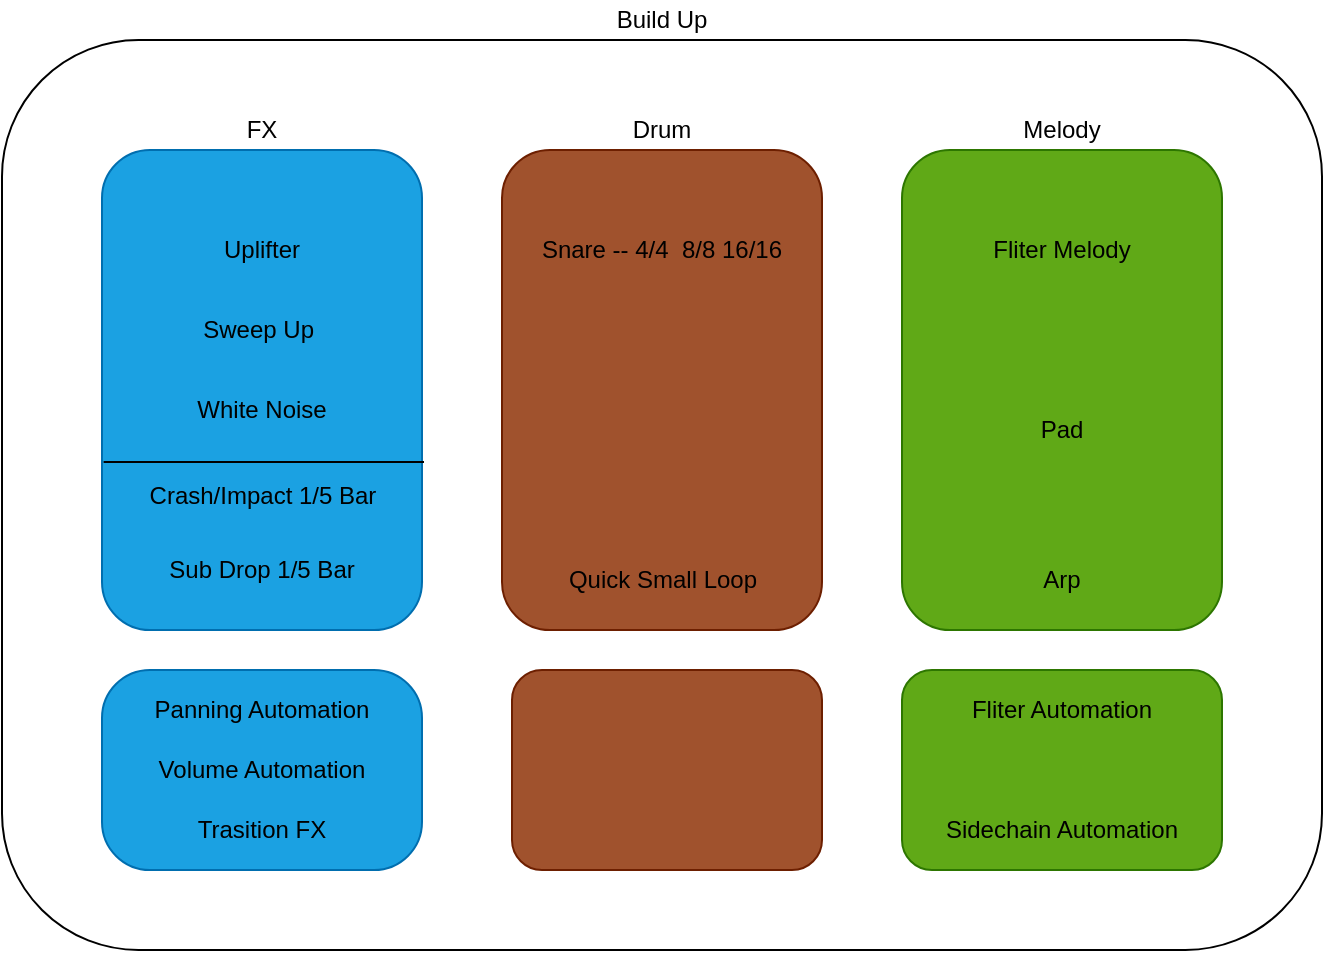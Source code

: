 <mxfile version="13.5.8" type="github"><diagram id="prtHgNgQTEPvFCAcTncT" name="Page-1"><mxGraphModel dx="731" dy="459" grid="1" gridSize="10" guides="1" tooltips="1" connect="1" arrows="1" fold="1" page="1" pageScale="1" pageWidth="827" pageHeight="1169" math="0" shadow="0"><root><mxCell id="0"/><mxCell id="1" parent="0"/><mxCell id="m0RZPSVap7t2fpv9oxeb-20" value="" style="rounded=1;whiteSpace=wrap;html=1;" parent="1" vertex="1"><mxGeometry x="70" y="305" width="660" height="455" as="geometry"/></mxCell><mxCell id="m0RZPSVap7t2fpv9oxeb-1" value="" style="rounded=1;whiteSpace=wrap;html=1;fillColor=#1ba1e2;strokeColor=#006EAF;fontColor=#ffffff;" parent="1" vertex="1"><mxGeometry x="120" y="360" width="160" height="240" as="geometry"/></mxCell><mxCell id="m0RZPSVap7t2fpv9oxeb-5" value="Uplifter" style="text;html=1;strokeColor=none;fillColor=none;align=center;verticalAlign=middle;whiteSpace=wrap;rounded=0;" parent="1" vertex="1"><mxGeometry x="155" y="400" width="90" height="20" as="geometry"/></mxCell><mxCell id="m0RZPSVap7t2fpv9oxeb-6" value="Sweep Up&amp;nbsp;" style="text;html=1;strokeColor=none;fillColor=none;align=center;verticalAlign=middle;whiteSpace=wrap;rounded=0;" parent="1" vertex="1"><mxGeometry x="120" y="440" width="160" height="20" as="geometry"/></mxCell><mxCell id="m0RZPSVap7t2fpv9oxeb-7" value="White Noise" style="text;html=1;strokeColor=none;fillColor=none;align=center;verticalAlign=middle;whiteSpace=wrap;rounded=0;" parent="1" vertex="1"><mxGeometry x="150" y="480" width="100" height="20" as="geometry"/></mxCell><mxCell id="m0RZPSVap7t2fpv9oxeb-8" value="FX" style="text;html=1;strokeColor=none;fillColor=none;align=center;verticalAlign=middle;whiteSpace=wrap;rounded=0;" parent="1" vertex="1"><mxGeometry x="180" y="340" width="40" height="20" as="geometry"/></mxCell><mxCell id="m0RZPSVap7t2fpv9oxeb-9" value="" style="rounded=1;whiteSpace=wrap;html=1;strokeColor=#6D1F00;fontColor=#ffffff;fillColor=#a0522d;" parent="1" vertex="1"><mxGeometry x="320" y="360" width="160" height="240" as="geometry"/></mxCell><mxCell id="m0RZPSVap7t2fpv9oxeb-11" value="Snare -- 4/4&amp;nbsp; 8/8 16/16" style="text;html=1;strokeColor=none;fillColor=none;align=center;verticalAlign=middle;whiteSpace=wrap;rounded=0;" parent="1" vertex="1"><mxGeometry x="305" y="400" width="190" height="20" as="geometry"/></mxCell><mxCell id="m0RZPSVap7t2fpv9oxeb-12" value="Quick Small Loop" style="text;html=1;strokeColor=none;fillColor=none;align=center;verticalAlign=middle;whiteSpace=wrap;rounded=0;" parent="1" vertex="1"><mxGeometry x="337.5" y="565" width="125" height="20" as="geometry"/></mxCell><mxCell id="m0RZPSVap7t2fpv9oxeb-13" value="Drum" style="text;html=1;strokeColor=none;fillColor=none;align=center;verticalAlign=middle;whiteSpace=wrap;rounded=0;" parent="1" vertex="1"><mxGeometry x="380" y="340" width="40" height="20" as="geometry"/></mxCell><mxCell id="m0RZPSVap7t2fpv9oxeb-14" value="" style="rounded=1;whiteSpace=wrap;html=1;fillColor=#60a917;strokeColor=#2D7600;fontColor=#ffffff;" parent="1" vertex="1"><mxGeometry x="520" y="360" width="160" height="240" as="geometry"/></mxCell><mxCell id="m0RZPSVap7t2fpv9oxeb-15" value="Fliter Melody" style="text;html=1;strokeColor=none;fillColor=none;align=center;verticalAlign=middle;whiteSpace=wrap;rounded=0;" parent="1" vertex="1"><mxGeometry x="550" y="400" width="100" height="20" as="geometry"/></mxCell><mxCell id="m0RZPSVap7t2fpv9oxeb-18" value="Melody" style="text;html=1;strokeColor=none;fillColor=none;align=center;verticalAlign=middle;whiteSpace=wrap;rounded=0;" parent="1" vertex="1"><mxGeometry x="580" y="340" width="40" height="20" as="geometry"/></mxCell><mxCell id="m0RZPSVap7t2fpv9oxeb-21" value="Build Up" style="text;html=1;strokeColor=none;fillColor=none;align=center;verticalAlign=middle;whiteSpace=wrap;rounded=0;" parent="1" vertex="1"><mxGeometry x="365" y="285" width="70" height="20" as="geometry"/></mxCell><mxCell id="_SBC7PhoCTFk9qtBru0z-1" value="Crash/Impact 1/5 Bar" style="text;html=1;strokeColor=none;fillColor=none;align=center;verticalAlign=middle;whiteSpace=wrap;rounded=0;" parent="1" vertex="1"><mxGeometry x="127.5" y="522.5" width="145" height="20" as="geometry"/></mxCell><mxCell id="_SBC7PhoCTFk9qtBru0z-2" value="Pad" style="text;html=1;strokeColor=none;fillColor=none;align=center;verticalAlign=middle;whiteSpace=wrap;rounded=0;" parent="1" vertex="1"><mxGeometry x="580" y="490" width="40" height="20" as="geometry"/></mxCell><mxCell id="_SBC7PhoCTFk9qtBru0z-3" value="" style="rounded=1;whiteSpace=wrap;html=1;fillColor=#1ba1e2;arcSize=24;strokeColor=#006EAF;fontColor=#ffffff;" parent="1" vertex="1"><mxGeometry x="120" y="620" width="160" height="100" as="geometry"/></mxCell><mxCell id="_SBC7PhoCTFk9qtBru0z-4" value="Panning Automation" style="text;html=1;strokeColor=none;fillColor=none;align=center;verticalAlign=middle;whiteSpace=wrap;rounded=0;" parent="1" vertex="1"><mxGeometry x="130" y="630" width="140" height="20" as="geometry"/></mxCell><mxCell id="_SBC7PhoCTFk9qtBru0z-5" value="Trasition FX" style="text;html=1;strokeColor=none;fillColor=none;align=center;verticalAlign=middle;whiteSpace=wrap;rounded=0;" parent="1" vertex="1"><mxGeometry x="160" y="690" width="80" height="20" as="geometry"/></mxCell><mxCell id="_SBC7PhoCTFk9qtBru0z-6" value="Volume Automation" style="text;html=1;strokeColor=none;fillColor=none;align=center;verticalAlign=middle;whiteSpace=wrap;rounded=0;" parent="1" vertex="1"><mxGeometry x="130" y="660" width="140" height="20" as="geometry"/></mxCell><mxCell id="_SBC7PhoCTFk9qtBru0z-8" value="" style="rounded=1;whiteSpace=wrap;html=1;fillColor=#a0522d;strokeColor=#6D1F00;fontColor=#ffffff;" parent="1" vertex="1"><mxGeometry x="325" y="620" width="155" height="100" as="geometry"/></mxCell><mxCell id="_SBC7PhoCTFk9qtBru0z-11" value="Arp" style="text;html=1;strokeColor=none;fillColor=none;align=center;verticalAlign=middle;whiteSpace=wrap;rounded=0;" parent="1" vertex="1"><mxGeometry x="580" y="565" width="40" height="20" as="geometry"/></mxCell><mxCell id="_SBC7PhoCTFk9qtBru0z-12" value="" style="rounded=1;whiteSpace=wrap;html=1;fillColor=#60a917;strokeColor=#2D7600;fontColor=#ffffff;" parent="1" vertex="1"><mxGeometry x="520" y="620" width="160" height="100" as="geometry"/></mxCell><mxCell id="_SBC7PhoCTFk9qtBru0z-13" value="Fliter Automation" style="text;html=1;strokeColor=none;fillColor=none;align=center;verticalAlign=middle;whiteSpace=wrap;rounded=0;" parent="1" vertex="1"><mxGeometry x="535" y="630" width="130" height="20" as="geometry"/></mxCell><mxCell id="_SBC7PhoCTFk9qtBru0z-15" value="Sidechain Automation" style="text;html=1;strokeColor=none;fillColor=none;align=center;verticalAlign=middle;whiteSpace=wrap;rounded=0;" parent="1" vertex="1"><mxGeometry x="530" y="690" width="140" height="20" as="geometry"/></mxCell><mxCell id="JIbGigGeMl1hhgeZxe_j-1" value="Sub Drop 1/5 Bar" style="text;html=1;strokeColor=none;fillColor=none;align=center;verticalAlign=middle;whiteSpace=wrap;rounded=0;" vertex="1" parent="1"><mxGeometry x="145" y="560" width="110" height="20" as="geometry"/></mxCell><mxCell id="JIbGigGeMl1hhgeZxe_j-2" value="" style="endArrow=none;html=1;strokeWidth=1;exitX=0.005;exitY=0.65;exitDx=0;exitDy=0;exitPerimeter=0;fontSize=8;" edge="1" parent="1" source="m0RZPSVap7t2fpv9oxeb-1"><mxGeometry width="50" height="50" relative="1" as="geometry"><mxPoint x="10" y="480" as="sourcePoint"/><mxPoint x="281" y="516" as="targetPoint"/></mxGeometry></mxCell></root></mxGraphModel></diagram></mxfile>